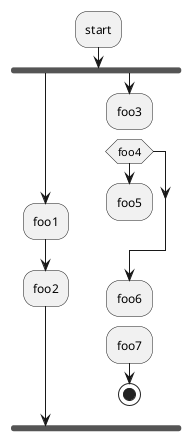 @startuml
 :start;
 fork
   :foo1;
   :foo2;
 fork again
   :foo3;
   detach
 if (foo4) then
   :foo5;
   detach
 endif
 :foo6;
 detach
 :foo7;
 stop
@enduml
